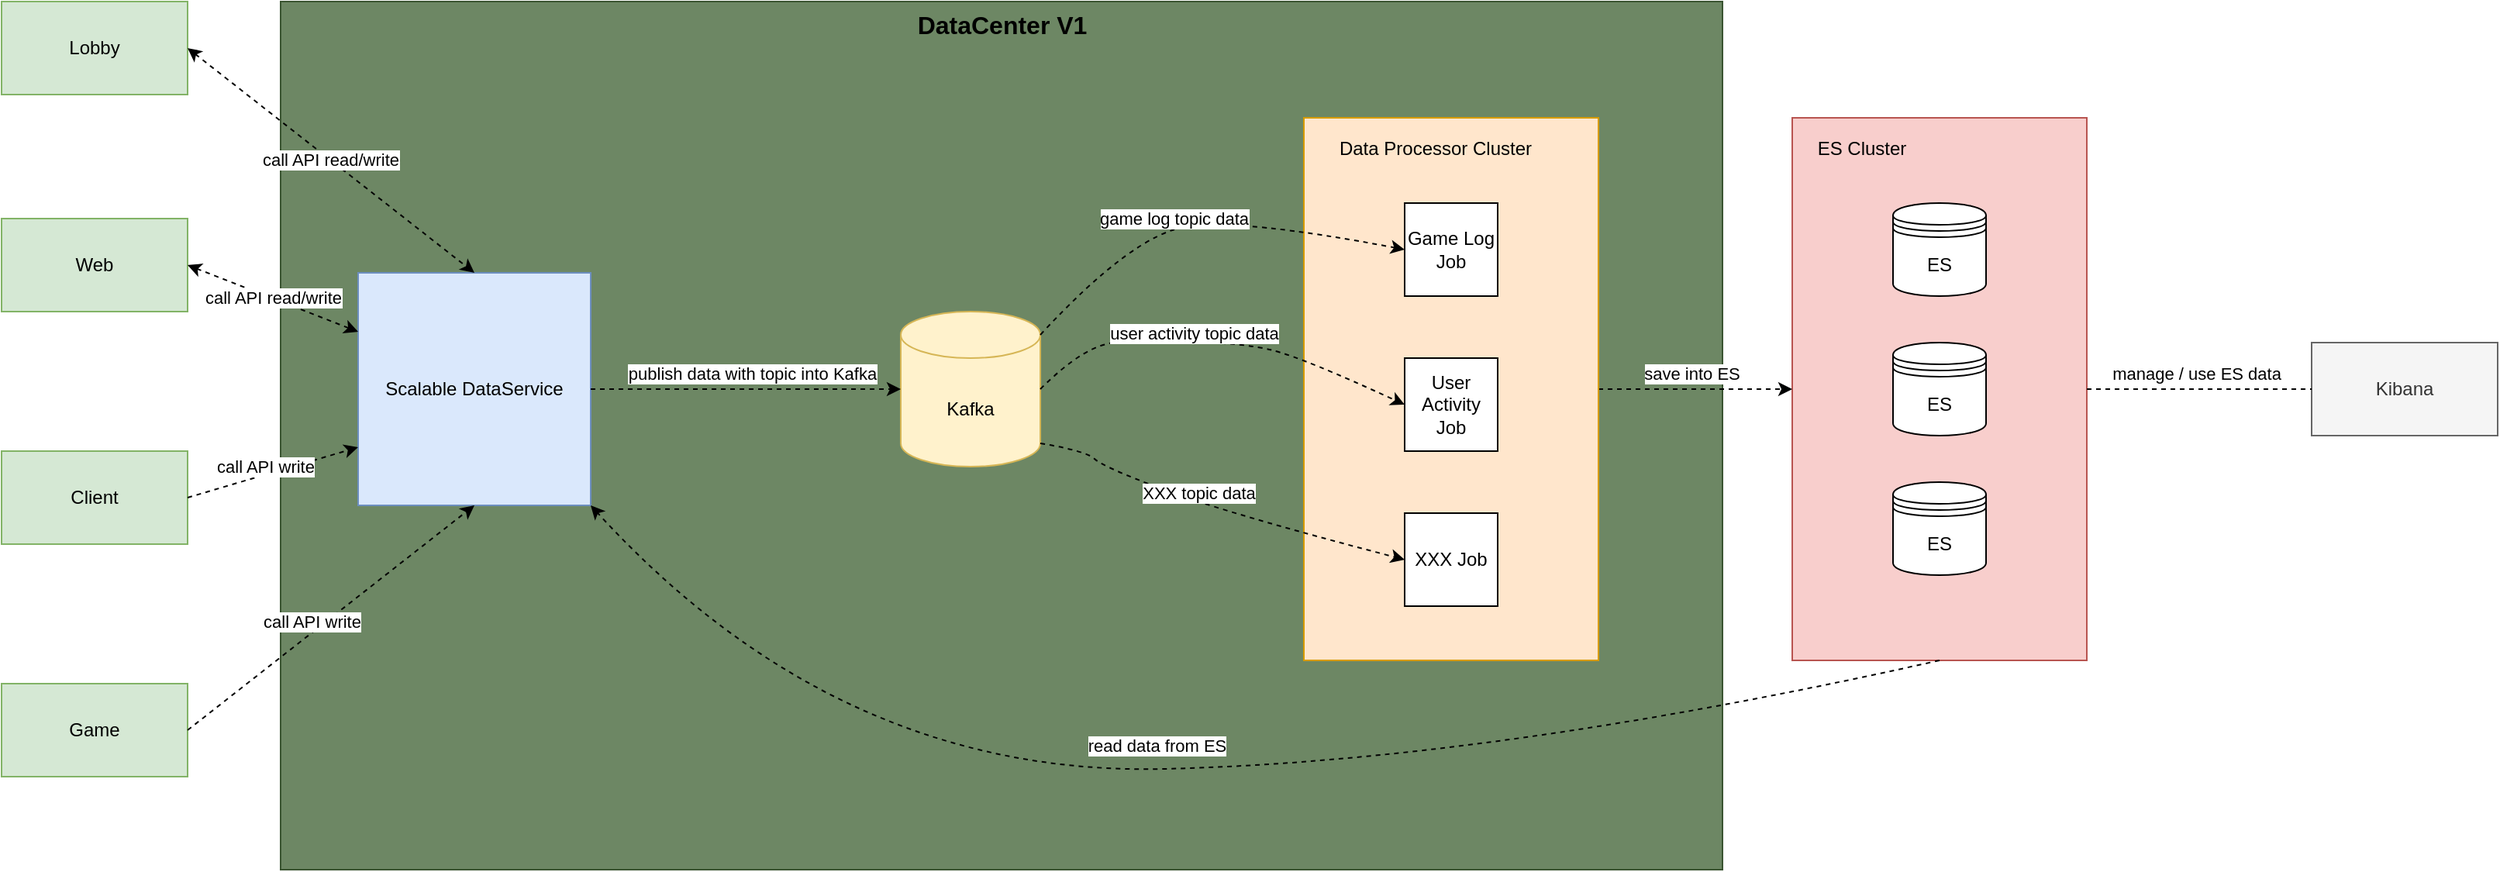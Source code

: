 <mxfile version="24.2.3" type="github">
  <diagram name="Page-1" id="PqxGZTVNrn6EuUlePG_y">
    <mxGraphModel dx="2284" dy="676" grid="1" gridSize="10" guides="1" tooltips="1" connect="1" arrows="1" fold="1" page="1" pageScale="1" pageWidth="850" pageHeight="1100" math="0" shadow="0">
      <root>
        <mxCell id="0" />
        <mxCell id="1" parent="0" />
        <mxCell id="SUYMjb96Vhe5GTiRNGVn-47" value="" style="rounded=0;whiteSpace=wrap;html=1;fillColor=#6d8764;fontColor=#ffffff;strokeColor=#3A5431;" vertex="1" parent="1">
          <mxGeometry x="-440" y="40" width="930" height="560" as="geometry" />
        </mxCell>
        <mxCell id="SUYMjb96Vhe5GTiRNGVn-5" value="" style="rounded=0;whiteSpace=wrap;html=1;fillColor=#f8cecc;strokeColor=#b85450;" vertex="1" parent="1">
          <mxGeometry x="535" y="115" width="190" height="350" as="geometry" />
        </mxCell>
        <mxCell id="SUYMjb96Vhe5GTiRNGVn-1" value="&lt;font style=&quot;font-size: 16px;&quot;&gt;&lt;b&gt;DataCenter V1&lt;/b&gt;&lt;/font&gt;" style="text;html=1;align=center;verticalAlign=middle;resizable=0;points=[];autosize=1;strokeColor=none;fillColor=none;" vertex="1" parent="1">
          <mxGeometry x="-40" y="40" width="130" height="30" as="geometry" />
        </mxCell>
        <mxCell id="SUYMjb96Vhe5GTiRNGVn-2" value="ES" style="shape=datastore;whiteSpace=wrap;html=1;" vertex="1" parent="1">
          <mxGeometry x="600" y="170" width="60" height="60" as="geometry" />
        </mxCell>
        <mxCell id="SUYMjb96Vhe5GTiRNGVn-3" value="ES" style="shape=datastore;whiteSpace=wrap;html=1;" vertex="1" parent="1">
          <mxGeometry x="600" y="260" width="60" height="60" as="geometry" />
        </mxCell>
        <mxCell id="SUYMjb96Vhe5GTiRNGVn-4" value="ES" style="shape=datastore;whiteSpace=wrap;html=1;" vertex="1" parent="1">
          <mxGeometry x="600" y="350" width="60" height="60" as="geometry" />
        </mxCell>
        <mxCell id="SUYMjb96Vhe5GTiRNGVn-6" value="ES Cluster" style="text;html=1;align=center;verticalAlign=middle;whiteSpace=wrap;rounded=0;" vertex="1" parent="1">
          <mxGeometry x="550" y="120" width="60" height="30" as="geometry" />
        </mxCell>
        <mxCell id="SUYMjb96Vhe5GTiRNGVn-20" style="edgeStyle=orthogonalEdgeStyle;rounded=0;orthogonalLoop=1;jettySize=auto;html=1;entryX=0;entryY=0.5;entryDx=0;entryDy=0;dashed=1;" edge="1" parent="1" source="SUYMjb96Vhe5GTiRNGVn-9" target="SUYMjb96Vhe5GTiRNGVn-5">
          <mxGeometry relative="1" as="geometry" />
        </mxCell>
        <mxCell id="SUYMjb96Vhe5GTiRNGVn-21" value="save into ES" style="edgeLabel;html=1;align=center;verticalAlign=middle;resizable=0;points=[];" vertex="1" connectable="0" parent="SUYMjb96Vhe5GTiRNGVn-20">
          <mxGeometry x="-0.136" y="1" relative="1" as="geometry">
            <mxPoint x="6" y="-9" as="offset" />
          </mxGeometry>
        </mxCell>
        <mxCell id="SUYMjb96Vhe5GTiRNGVn-9" value="" style="rounded=0;whiteSpace=wrap;html=1;fillColor=#ffe6cc;strokeColor=#d79b00;" vertex="1" parent="1">
          <mxGeometry x="220" y="115" width="190" height="350" as="geometry" />
        </mxCell>
        <mxCell id="SUYMjb96Vhe5GTiRNGVn-10" value="Data Processor Cluster" style="text;html=1;align=center;verticalAlign=middle;whiteSpace=wrap;rounded=0;" vertex="1" parent="1">
          <mxGeometry x="230" y="120" width="150" height="30" as="geometry" />
        </mxCell>
        <mxCell id="SUYMjb96Vhe5GTiRNGVn-11" value="Kafka" style="shape=cylinder3;whiteSpace=wrap;html=1;boundedLbl=1;backgroundOutline=1;size=15;fillColor=#fff2cc;strokeColor=#d6b656;" vertex="1" parent="1">
          <mxGeometry x="-40" y="240" width="90" height="100" as="geometry" />
        </mxCell>
        <mxCell id="SUYMjb96Vhe5GTiRNGVn-12" value="Game Log Job" style="whiteSpace=wrap;html=1;aspect=fixed;" vertex="1" parent="1">
          <mxGeometry x="285" y="170" width="60" height="60" as="geometry" />
        </mxCell>
        <mxCell id="SUYMjb96Vhe5GTiRNGVn-13" value="User Activity Job" style="whiteSpace=wrap;html=1;aspect=fixed;" vertex="1" parent="1">
          <mxGeometry x="285" y="270" width="60" height="60" as="geometry" />
        </mxCell>
        <mxCell id="SUYMjb96Vhe5GTiRNGVn-14" value="XXX Job" style="whiteSpace=wrap;html=1;aspect=fixed;" vertex="1" parent="1">
          <mxGeometry x="285" y="370" width="60" height="60" as="geometry" />
        </mxCell>
        <mxCell id="SUYMjb96Vhe5GTiRNGVn-15" value="game log topic data" style="curved=1;endArrow=classic;html=1;rounded=0;exitX=1;exitY=0;exitDx=0;exitDy=15;exitPerimeter=0;entryX=0;entryY=0.5;entryDx=0;entryDy=0;dashed=1;" edge="1" parent="1" source="SUYMjb96Vhe5GTiRNGVn-11" target="SUYMjb96Vhe5GTiRNGVn-12">
          <mxGeometry x="-0.129" y="6" width="50" height="50" relative="1" as="geometry">
            <mxPoint x="400" y="370" as="sourcePoint" />
            <mxPoint x="450" y="320" as="targetPoint" />
            <Array as="points">
              <mxPoint x="110" y="190" />
              <mxPoint x="180" y="180" />
            </Array>
            <mxPoint as="offset" />
          </mxGeometry>
        </mxCell>
        <mxCell id="SUYMjb96Vhe5GTiRNGVn-17" value="user activity topic data" style="curved=1;endArrow=classic;html=1;rounded=0;exitX=1;exitY=0.5;exitDx=0;exitDy=0;exitPerimeter=0;entryX=0;entryY=0.5;entryDx=0;entryDy=0;dashed=1;" edge="1" parent="1" source="SUYMjb96Vhe5GTiRNGVn-11" target="SUYMjb96Vhe5GTiRNGVn-13">
          <mxGeometry x="-0.129" y="6" width="50" height="50" relative="1" as="geometry">
            <mxPoint x="70" y="265" as="sourcePoint" />
            <mxPoint x="295" y="210" as="targetPoint" />
            <Array as="points">
              <mxPoint x="80" y="260" />
              <mxPoint x="120" y="260" />
              <mxPoint x="180" y="260" />
              <mxPoint x="220" y="270" />
            </Array>
            <mxPoint as="offset" />
          </mxGeometry>
        </mxCell>
        <mxCell id="SUYMjb96Vhe5GTiRNGVn-19" value="XXX topic data" style="curved=1;endArrow=classic;html=1;rounded=0;exitX=1;exitY=1;exitDx=0;exitDy=-15;exitPerimeter=0;entryX=0;entryY=0.5;entryDx=0;entryDy=0;dashed=1;" edge="1" parent="1" source="SUYMjb96Vhe5GTiRNGVn-11" target="SUYMjb96Vhe5GTiRNGVn-14">
          <mxGeometry x="-0.129" y="6" width="50" height="50" relative="1" as="geometry">
            <mxPoint x="70" y="300" as="sourcePoint" />
            <mxPoint x="295" y="310" as="targetPoint" />
            <Array as="points">
              <mxPoint x="80" y="330" />
              <mxPoint x="90" y="340" />
              <mxPoint x="170" y="370" />
            </Array>
            <mxPoint as="offset" />
          </mxGeometry>
        </mxCell>
        <mxCell id="SUYMjb96Vhe5GTiRNGVn-22" value="Scalable DataService" style="whiteSpace=wrap;html=1;aspect=fixed;fillColor=#dae8fc;strokeColor=#6c8ebf;" vertex="1" parent="1">
          <mxGeometry x="-390" y="215" width="150" height="150" as="geometry" />
        </mxCell>
        <mxCell id="SUYMjb96Vhe5GTiRNGVn-23" style="edgeStyle=orthogonalEdgeStyle;rounded=0;orthogonalLoop=1;jettySize=auto;html=1;entryX=0;entryY=0.5;entryDx=0;entryDy=0;entryPerimeter=0;dashed=1;" edge="1" parent="1" source="SUYMjb96Vhe5GTiRNGVn-22" target="SUYMjb96Vhe5GTiRNGVn-11">
          <mxGeometry relative="1" as="geometry" />
        </mxCell>
        <mxCell id="SUYMjb96Vhe5GTiRNGVn-24" value="publish data with topic into Kafka" style="edgeLabel;html=1;align=center;verticalAlign=middle;resizable=0;points=[];" vertex="1" connectable="0" parent="SUYMjb96Vhe5GTiRNGVn-23">
          <mxGeometry x="-0.345" y="4" relative="1" as="geometry">
            <mxPoint x="38" y="-6" as="offset" />
          </mxGeometry>
        </mxCell>
        <mxCell id="SUYMjb96Vhe5GTiRNGVn-25" value="Kibana" style="rounded=0;whiteSpace=wrap;html=1;fillColor=#f5f5f5;fontColor=#333333;strokeColor=#666666;" vertex="1" parent="1">
          <mxGeometry x="870" y="260" width="120" height="60" as="geometry" />
        </mxCell>
        <mxCell id="SUYMjb96Vhe5GTiRNGVn-26" value="" style="endArrow=none;dashed=1;html=1;rounded=0;entryX=0;entryY=0.5;entryDx=0;entryDy=0;exitX=1;exitY=0.5;exitDx=0;exitDy=0;" edge="1" parent="1" source="SUYMjb96Vhe5GTiRNGVn-5" target="SUYMjb96Vhe5GTiRNGVn-25">
          <mxGeometry width="50" height="50" relative="1" as="geometry">
            <mxPoint x="840" y="390" as="sourcePoint" />
            <mxPoint x="890" y="340" as="targetPoint" />
          </mxGeometry>
        </mxCell>
        <mxCell id="SUYMjb96Vhe5GTiRNGVn-28" value="&amp;nbsp;manage / use ES data" style="edgeLabel;html=1;align=center;verticalAlign=middle;resizable=0;points=[];" vertex="1" connectable="0" parent="SUYMjb96Vhe5GTiRNGVn-26">
          <mxGeometry x="-0.289" y="3" relative="1" as="geometry">
            <mxPoint x="17" y="-7" as="offset" />
          </mxGeometry>
        </mxCell>
        <mxCell id="SUYMjb96Vhe5GTiRNGVn-27" value="read data from ES" style="curved=1;endArrow=classic;html=1;rounded=0;exitX=0.5;exitY=1;exitDx=0;exitDy=0;entryX=1;entryY=1;entryDx=0;entryDy=0;dashed=1;" edge="1" parent="1" source="SUYMjb96Vhe5GTiRNGVn-5" target="SUYMjb96Vhe5GTiRNGVn-22">
          <mxGeometry x="0.073" y="-15" width="50" height="50" relative="1" as="geometry">
            <mxPoint x="60" y="335" as="sourcePoint" />
            <mxPoint x="295" y="410" as="targetPoint" />
            <Array as="points">
              <mxPoint x="340" y="530" />
              <mxPoint x="-80" y="540" />
            </Array>
            <mxPoint as="offset" />
          </mxGeometry>
        </mxCell>
        <mxCell id="SUYMjb96Vhe5GTiRNGVn-29" value="Lobby" style="rounded=0;whiteSpace=wrap;html=1;fillColor=#d5e8d4;strokeColor=#82b366;" vertex="1" parent="1">
          <mxGeometry x="-620" y="40" width="120" height="60" as="geometry" />
        </mxCell>
        <mxCell id="SUYMjb96Vhe5GTiRNGVn-30" value="Web" style="rounded=0;whiteSpace=wrap;html=1;fillColor=#d5e8d4;strokeColor=#82b366;" vertex="1" parent="1">
          <mxGeometry x="-620" y="180" width="120" height="60" as="geometry" />
        </mxCell>
        <mxCell id="SUYMjb96Vhe5GTiRNGVn-31" value="Client" style="rounded=0;whiteSpace=wrap;html=1;fillColor=#d5e8d4;strokeColor=#82b366;" vertex="1" parent="1">
          <mxGeometry x="-620" y="330" width="120" height="60" as="geometry" />
        </mxCell>
        <mxCell id="SUYMjb96Vhe5GTiRNGVn-32" value="Game" style="rounded=0;whiteSpace=wrap;html=1;fillColor=#d5e8d4;strokeColor=#82b366;" vertex="1" parent="1">
          <mxGeometry x="-620" y="480" width="120" height="60" as="geometry" />
        </mxCell>
        <mxCell id="SUYMjb96Vhe5GTiRNGVn-40" value="call API read/write" style="endArrow=classic;startArrow=classic;html=1;rounded=0;exitX=1;exitY=0.5;exitDx=0;exitDy=0;entryX=0;entryY=0.25;entryDx=0;entryDy=0;dashed=1;" edge="1" parent="1">
          <mxGeometry width="50" height="50" relative="1" as="geometry">
            <mxPoint x="-500" y="210" as="sourcePoint" />
            <mxPoint x="-390" y="253" as="targetPoint" />
          </mxGeometry>
        </mxCell>
        <mxCell id="SUYMjb96Vhe5GTiRNGVn-41" value="&lt;span style=&quot;color: rgb(0, 0, 0); font-family: Helvetica; font-size: 11px; font-style: normal; font-variant-ligatures: normal; font-variant-caps: normal; font-weight: 400; letter-spacing: normal; orphans: 2; text-align: center; text-indent: 0px; text-transform: none; widows: 2; word-spacing: 0px; -webkit-text-stroke-width: 0px; white-space: nowrap; background-color: rgb(255, 255, 255); text-decoration-thickness: initial; text-decoration-style: initial; text-decoration-color: initial; display: inline !important; float: none;&quot;&gt;call API read/write&lt;/span&gt;" style="endArrow=classic;startArrow=classic;html=1;rounded=0;exitX=1;exitY=0.5;exitDx=0;exitDy=0;entryX=0.5;entryY=0;entryDx=0;entryDy=0;dashed=1;" edge="1" parent="1" source="SUYMjb96Vhe5GTiRNGVn-29" target="SUYMjb96Vhe5GTiRNGVn-22">
          <mxGeometry width="50" height="50" relative="1" as="geometry">
            <mxPoint x="-490" y="220" as="sourcePoint" />
            <mxPoint x="-380" y="263" as="targetPoint" />
          </mxGeometry>
        </mxCell>
        <mxCell id="SUYMjb96Vhe5GTiRNGVn-43" value="call API write" style="endArrow=classic;html=1;rounded=0;exitX=1;exitY=0.5;exitDx=0;exitDy=0;entryX=0;entryY=0.75;entryDx=0;entryDy=0;dashed=1;" edge="1" parent="1" source="SUYMjb96Vhe5GTiRNGVn-31" target="SUYMjb96Vhe5GTiRNGVn-22">
          <mxGeometry x="-0.065" y="5" width="50" height="50" relative="1" as="geometry">
            <mxPoint x="-450" y="480" as="sourcePoint" />
            <mxPoint x="-400" y="430" as="targetPoint" />
            <mxPoint as="offset" />
          </mxGeometry>
        </mxCell>
        <mxCell id="SUYMjb96Vhe5GTiRNGVn-44" value="" style="endArrow=classic;html=1;rounded=0;exitX=1;exitY=0.5;exitDx=0;exitDy=0;entryX=0.5;entryY=1;entryDx=0;entryDy=0;dashed=1;" edge="1" parent="1" source="SUYMjb96Vhe5GTiRNGVn-32" target="SUYMjb96Vhe5GTiRNGVn-22">
          <mxGeometry width="50" height="50" relative="1" as="geometry">
            <mxPoint x="-490" y="370" as="sourcePoint" />
            <mxPoint x="-380" y="338" as="targetPoint" />
          </mxGeometry>
        </mxCell>
        <mxCell id="SUYMjb96Vhe5GTiRNGVn-45" value="call API write" style="edgeLabel;html=1;align=center;verticalAlign=middle;resizable=0;points=[];" vertex="1" connectable="0" parent="SUYMjb96Vhe5GTiRNGVn-44">
          <mxGeometry x="-0.178" y="2" relative="1" as="geometry">
            <mxPoint x="5" y="-9" as="offset" />
          </mxGeometry>
        </mxCell>
      </root>
    </mxGraphModel>
  </diagram>
</mxfile>
